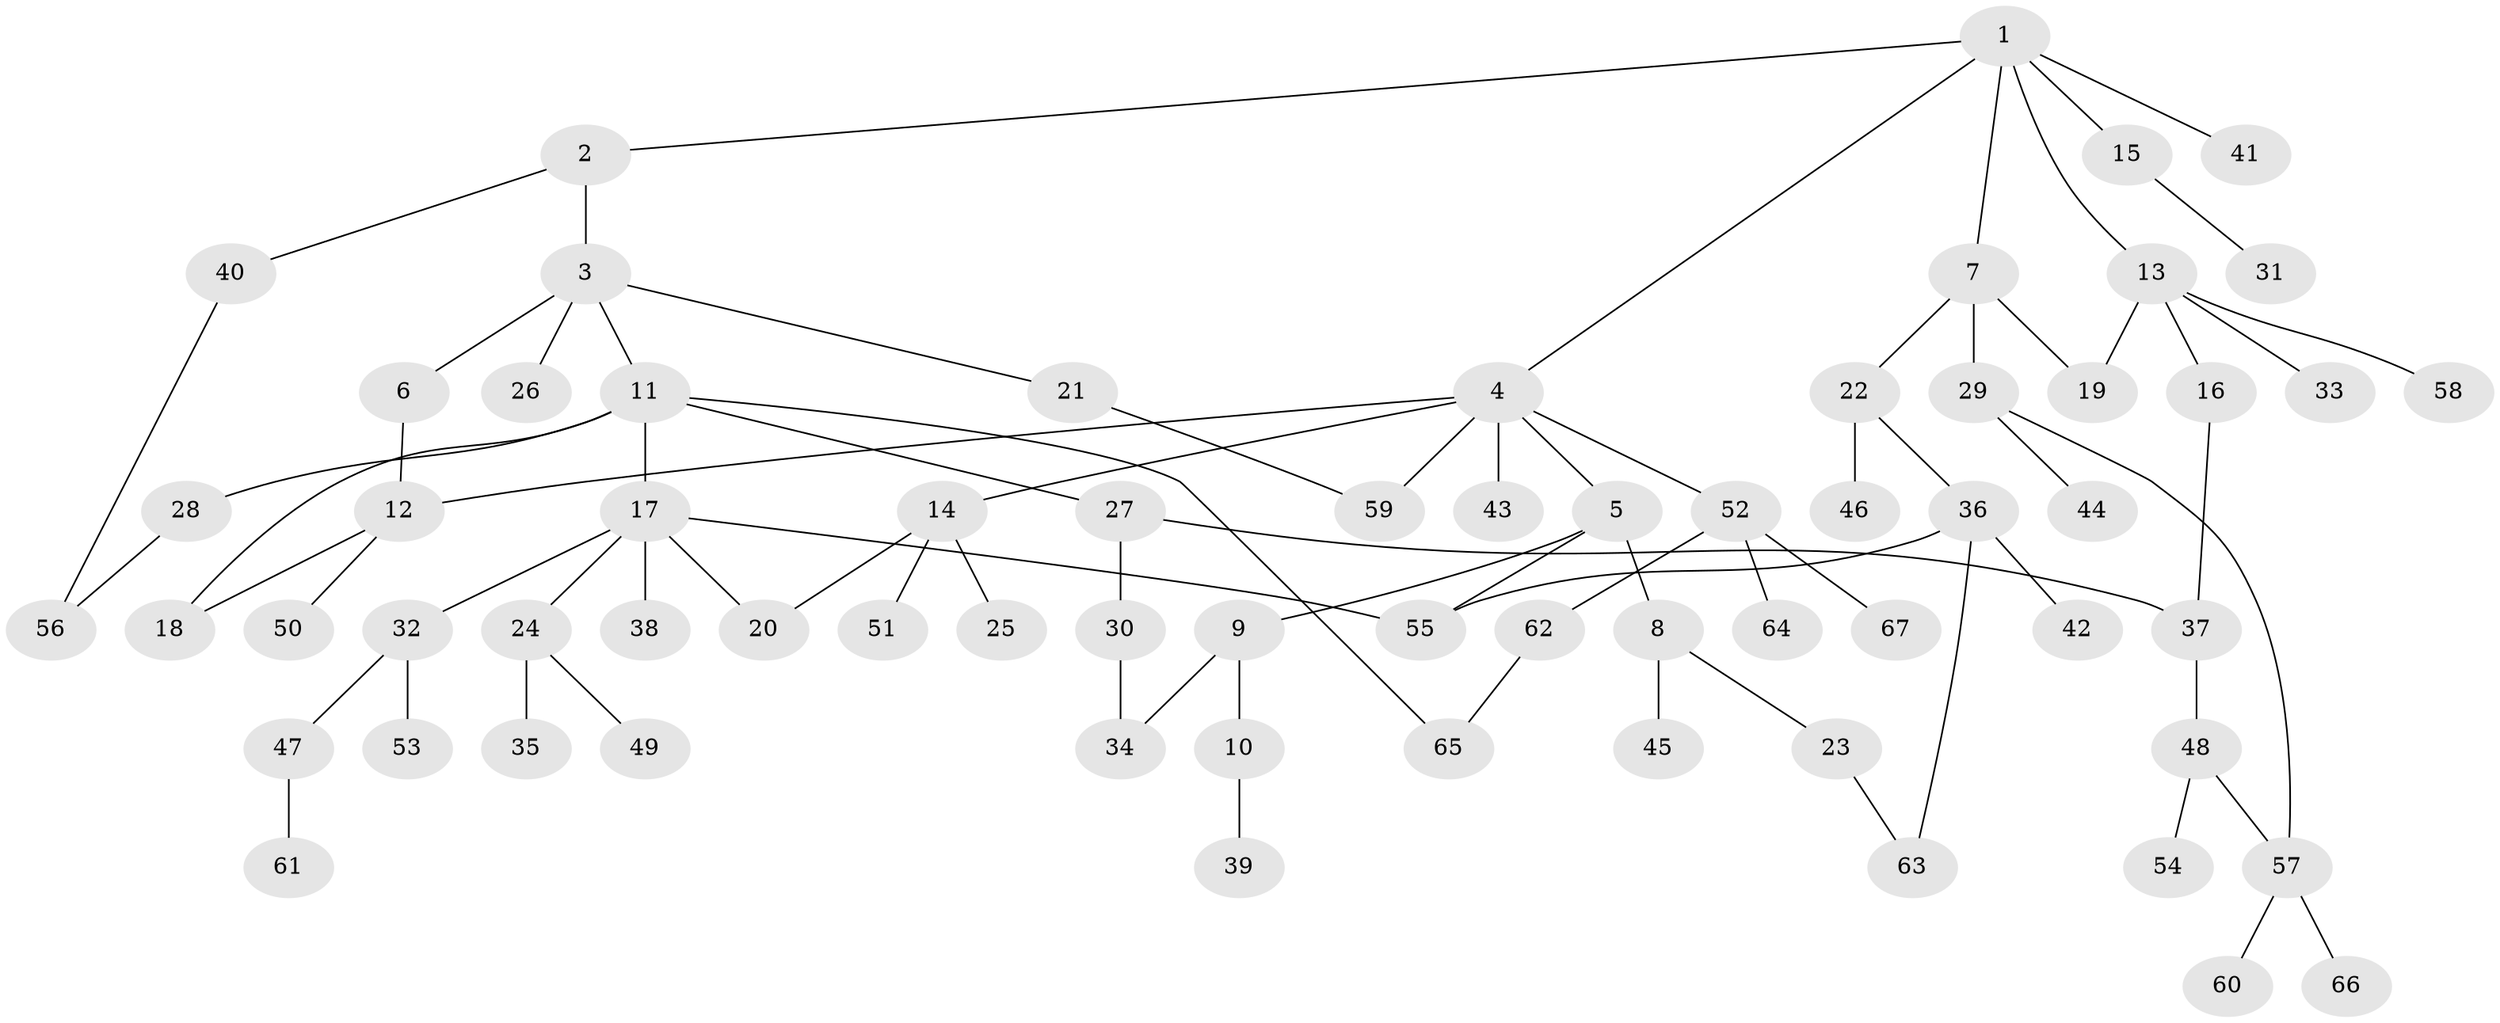 // coarse degree distribution, {6: 0.021739130434782608, 3: 0.15217391304347827, 5: 0.021739130434782608, 7: 0.043478260869565216, 4: 0.10869565217391304, 2: 0.2391304347826087, 10: 0.021739130434782608, 1: 0.391304347826087}
// Generated by graph-tools (version 1.1) at 2025/16/03/04/25 18:16:57]
// undirected, 67 vertices, 79 edges
graph export_dot {
graph [start="1"]
  node [color=gray90,style=filled];
  1;
  2;
  3;
  4;
  5;
  6;
  7;
  8;
  9;
  10;
  11;
  12;
  13;
  14;
  15;
  16;
  17;
  18;
  19;
  20;
  21;
  22;
  23;
  24;
  25;
  26;
  27;
  28;
  29;
  30;
  31;
  32;
  33;
  34;
  35;
  36;
  37;
  38;
  39;
  40;
  41;
  42;
  43;
  44;
  45;
  46;
  47;
  48;
  49;
  50;
  51;
  52;
  53;
  54;
  55;
  56;
  57;
  58;
  59;
  60;
  61;
  62;
  63;
  64;
  65;
  66;
  67;
  1 -- 2;
  1 -- 4;
  1 -- 7;
  1 -- 13;
  1 -- 15;
  1 -- 41;
  2 -- 3;
  2 -- 40;
  3 -- 6;
  3 -- 11;
  3 -- 21;
  3 -- 26;
  4 -- 5;
  4 -- 12;
  4 -- 14;
  4 -- 43;
  4 -- 52;
  4 -- 59;
  5 -- 8;
  5 -- 9;
  5 -- 55;
  6 -- 12;
  7 -- 22;
  7 -- 29;
  7 -- 19;
  8 -- 23;
  8 -- 45;
  9 -- 10;
  9 -- 34;
  10 -- 39;
  11 -- 17;
  11 -- 27;
  11 -- 28;
  11 -- 65;
  11 -- 18;
  12 -- 18;
  12 -- 50;
  13 -- 16;
  13 -- 19;
  13 -- 33;
  13 -- 58;
  14 -- 25;
  14 -- 51;
  14 -- 20;
  15 -- 31;
  16 -- 37;
  17 -- 20;
  17 -- 24;
  17 -- 32;
  17 -- 38;
  17 -- 55;
  21 -- 59;
  22 -- 36;
  22 -- 46;
  23 -- 63;
  24 -- 35;
  24 -- 49;
  27 -- 30;
  27 -- 37;
  28 -- 56;
  29 -- 44;
  29 -- 57;
  30 -- 34;
  32 -- 47;
  32 -- 53;
  36 -- 42;
  36 -- 63;
  36 -- 55;
  37 -- 48;
  40 -- 56;
  47 -- 61;
  48 -- 54;
  48 -- 57;
  52 -- 62;
  52 -- 64;
  52 -- 67;
  57 -- 60;
  57 -- 66;
  62 -- 65;
}
